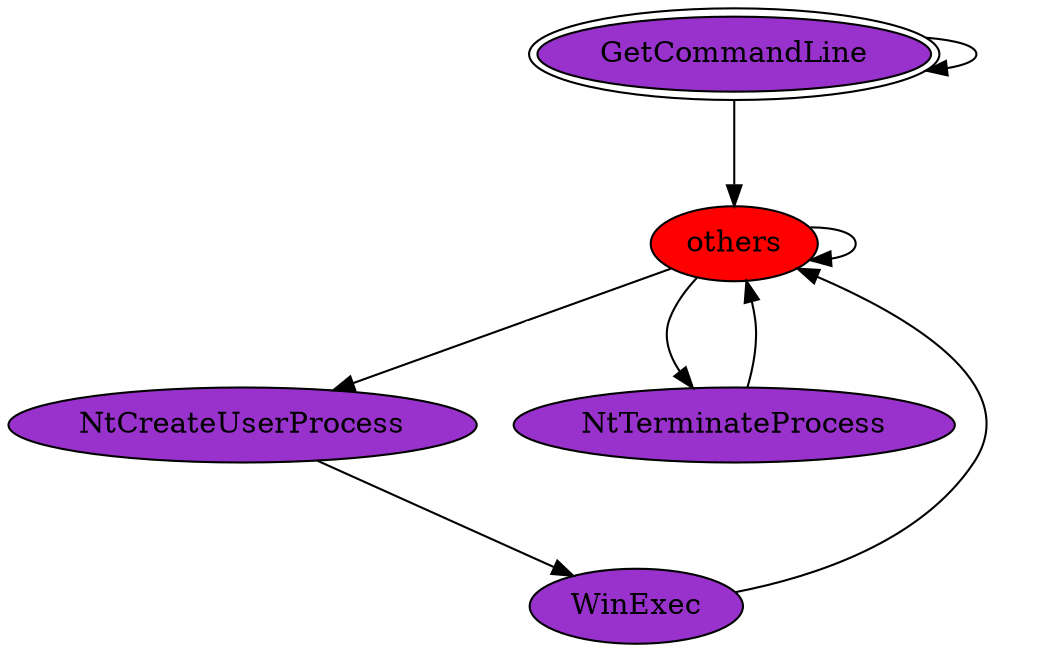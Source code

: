 digraph "./REPORTS/6731/API_PER_CATEGORY/WinExec.exe_4040_Processes_API_per_Category_Transition_Matrix" {
	GetCommandLine [label=GetCommandLine fillcolor=darkorchid peripheries=2 style=filled]
	GetCommandLine -> GetCommandLine [label=0.5 fontcolor=white]
	others [label=others fillcolor=red style=filled]
	GetCommandLine -> others [label=0.5 fontcolor=white]
	others -> others [label=0.9655 fontcolor=white]
	NtCreateUserProcess [label=NtCreateUserProcess fillcolor=darkorchid style=filled]
	others -> NtCreateUserProcess [label=0.0115 fontcolor=white]
	NtTerminateProcess [label=NtTerminateProcess fillcolor=darkorchid style=filled]
	others -> NtTerminateProcess [label=0.023 fontcolor=white]
	WinExec [label=WinExec fillcolor=darkorchid style=filled]
	NtCreateUserProcess -> WinExec [label=1.0 fontcolor=white]
	WinExec -> others [label=1.0 fontcolor=white]
	NtTerminateProcess -> others [label=1.0 fontcolor=white]
}
